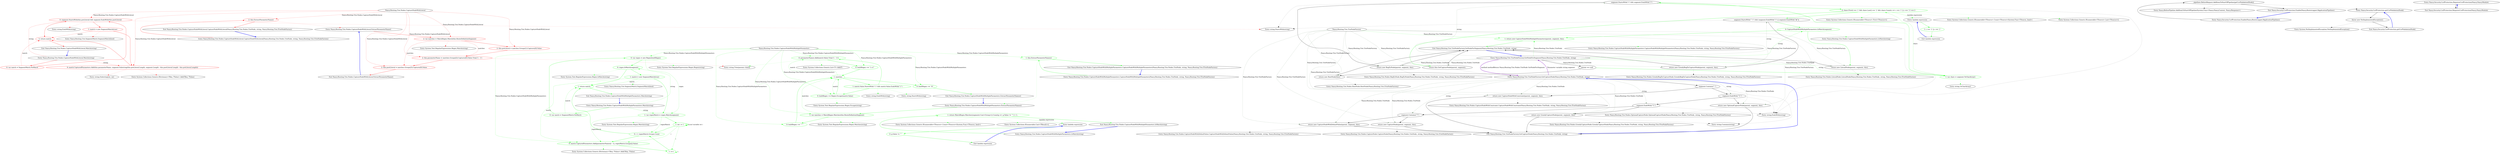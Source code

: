 digraph  {
n23 [label="Nancy.Routing.Trie.Nodes.CaptureNodeWithLiteral", span=""];
n0 [cluster="Nancy.Routing.Trie.Nodes.CaptureNodeWithLiteral.CaptureNodeWithLiteral(Nancy.Routing.Trie.Nodes.TrieNode, string, Nancy.Routing.Trie.ITrieNodeFactory)", label="Entry Nancy.Routing.Trie.Nodes.CaptureNodeWithLiteral.CaptureNodeWithLiteral(Nancy.Routing.Trie.Nodes.TrieNode, string, Nancy.Routing.Trie.ITrieNodeFactory)", span="26-26"];
n1 [cluster="Nancy.Routing.Trie.Nodes.CaptureNodeWithLiteral.CaptureNodeWithLiteral(Nancy.Routing.Trie.Nodes.TrieNode, string, Nancy.Routing.Trie.ITrieNodeFactory)", color=red, community=0, label="2: this.ExtractParameterName()", span="29-29"];
n2 [cluster="Nancy.Routing.Trie.Nodes.CaptureNodeWithLiteral.CaptureNodeWithLiteral(Nancy.Routing.Trie.Nodes.TrieNode, string, Nancy.Routing.Trie.ITrieNodeFactory)", label="Exit Nancy.Routing.Trie.Nodes.CaptureNodeWithLiteral.CaptureNodeWithLiteral(Nancy.Routing.Trie.Nodes.TrieNode, string, Nancy.Routing.Trie.ITrieNodeFactory)", span="26-26"];
n3 [cluster="Nancy.Routing.Trie.Nodes.CaptureNodeWithLiteral.ExtractParameterName()", label="Entry Nancy.Routing.Trie.Nodes.CaptureNodeWithLiteral.ExtractParameterName()", span="51-51"];
n4 [cluster="Nancy.Routing.Trie.Nodes.CaptureNodeWithLiteral.Match(string)", label="Entry Nancy.Routing.Trie.Nodes.CaptureNodeWithLiteral.Match(string)", span="37-37"];
n5 [cluster="Nancy.Routing.Trie.Nodes.CaptureNodeWithLiteral.Match(string)", color=red, community=0, label="0: var match = SegmentMatch.NoMatch", span="39-39"];
n6 [cluster="Nancy.Routing.Trie.Nodes.CaptureNodeWithLiteral.Match(string)", color=red, community=0, label="0: segment.StartsWith(this.preLiteral) && segment.EndsWith(this.postLiteral)", span="40-40"];
n8 [cluster="Nancy.Routing.Trie.Nodes.CaptureNodeWithLiteral.Match(string)", color=red, community=0, label="0: match.CapturedParameters.Add(this.parameterName, segment.Substring(this.preLiteral.Length, segment.Length - this.postLiteral.Length - this.preLiteral.Length))", span="43-43"];
n9 [cluster="Nancy.Routing.Trie.Nodes.CaptureNodeWithLiteral.Match(string)", color=red, community=0, label="2: return match;", span="45-45"];
n7 [cluster="Nancy.Routing.Trie.Nodes.CaptureNodeWithLiteral.Match(string)", color=red, community=0, label="1: match = new SegmentMatch(true)", span="42-42"];
n11 [cluster="string.StartsWith(string)", label="Entry string.StartsWith(string)", span="0-0"];
n12 [cluster="string.EndsWith(string)", label="Entry string.EndsWith(string)", span="0-0"];
n13 [cluster="Nancy.Routing.Trie.SegmentMatch.SegmentMatch(bool)", label="Entry Nancy.Routing.Trie.SegmentMatch.SegmentMatch(bool)", span="26-26"];
n14 [cluster="string.Substring(int, int)", label="Entry string.Substring(int, int)", span="0-0"];
n15 [cluster="System.Collections.Generic.IDictionary<TKey, TValue>.Add(TKey, TValue)", label="Entry System.Collections.Generic.IDictionary<TKey, TValue>.Add(TKey, TValue)", span="0-0"];
n10 [cluster="Nancy.Routing.Trie.Nodes.CaptureNodeWithLiteral.Match(string)", label="Exit Nancy.Routing.Trie.Nodes.CaptureNodeWithLiteral.Match(string)", span="37-37"];
n16 [cluster="Nancy.Routing.Trie.Nodes.CaptureNodeWithLiteral.ExtractParameterName()", color=red, community=0, label="2: var matches = MatchRegex.Match(this.RouteDefinitionSegment)", span="53-53"];
n17 [cluster="Nancy.Routing.Trie.Nodes.CaptureNodeWithLiteral.ExtractParameterName()", color=red, community=0, label="2: this.preLiteral = matches.Groups[1].Captures[0].Value", span="54-54"];
n21 [cluster="System.Text.RegularExpressions.Regex.Match(string)", label="Entry System.Text.RegularExpressions.Regex.Match(string)", span="0-0"];
n18 [cluster="Nancy.Routing.Trie.Nodes.CaptureNodeWithLiteral.ExtractParameterName()", color=red, community=0, label="2: this.parameterName = matches.Groups[2].Captures[0].Value.Trim('{', '}')", span="55-55"];
n19 [cluster="Nancy.Routing.Trie.Nodes.CaptureNodeWithLiteral.ExtractParameterName()", color=red, community=0, label="2: this.postLiteral = matches.Groups[3].Captures[0].Value", span="56-56"];
n22 [cluster="string.Trim(params char[])", label="Entry string.Trim(params char[])", span="0-0"];
n20 [cluster="Nancy.Routing.Trie.Nodes.CaptureNodeWithLiteral.ExtractParameterName()", label="Exit Nancy.Routing.Trie.Nodes.CaptureNodeWithLiteral.ExtractParameterName()", span="51-51"];
m0_13 [cluster="Nancy.Routing.Trie.Nodes.CaptureNodeWithMultipleParameters.Match(string)", file="CaptureNodeWithMultipleParameters.cs", label="Entry Nancy.Routing.Trie.Nodes.CaptureNodeWithMultipleParameters.Match(string)", span="41-41"];
m0_14 [cluster="Nancy.Routing.Trie.Nodes.CaptureNodeWithMultipleParameters.Match(string)", color=green, community=0, file="CaptureNodeWithMultipleParameters.cs", label="0: var match = SegmentMatch.NoMatch", span="43-43"];
m0_15 [cluster="Nancy.Routing.Trie.Nodes.CaptureNodeWithMultipleParameters.Match(string)", color=green, community=0, file="CaptureNodeWithMultipleParameters.cs", label="0: var regex = new Regex(builtRegex)", span="44-44"];
m0_23 [cluster="Nancy.Routing.Trie.Nodes.CaptureNodeWithMultipleParameters.Match(string)", color=green, community=0, file="CaptureNodeWithMultipleParameters.cs", label="1: return match;", span="55-55"];
m0_16 [cluster="Nancy.Routing.Trie.Nodes.CaptureNodeWithMultipleParameters.Match(string)", color=green, community=0, file="CaptureNodeWithMultipleParameters.cs", label="0: regex.IsMatch(segment)", span="46-46"];
m0_17 [cluster="Nancy.Routing.Trie.Nodes.CaptureNodeWithMultipleParameters.Match(string)", color=green, community=0, file="CaptureNodeWithMultipleParameters.cs", label="1: match = new SegmentMatch(true)", span="48-48"];
m0_18 [cluster="Nancy.Routing.Trie.Nodes.CaptureNodeWithMultipleParameters.Match(string)", color=green, community=0, file="CaptureNodeWithMultipleParameters.cs", label="1: var regexMatch = regex.Match(segment)", span="49-49"];
m0_19 [cluster="Nancy.Routing.Trie.Nodes.CaptureNodeWithMultipleParameters.Match(string)", color=green, community=0, file="CaptureNodeWithMultipleParameters.cs", label="1: int i = 1", span="50-50"];
m0_20 [cluster="Nancy.Routing.Trie.Nodes.CaptureNodeWithMultipleParameters.Match(string)", color=green, community=0, file="CaptureNodeWithMultipleParameters.cs", label="0: i < regexMatch.Groups.Count", span="50-50"];
m0_21 [cluster="Nancy.Routing.Trie.Nodes.CaptureNodeWithMultipleParameters.Match(string)", color=green, community=0, file="CaptureNodeWithMultipleParameters.cs", label="0: match.CapturedParameters.Add(parameterNames[i - 1], regexMatch.Groups[i].Value)", span="52-52"];
m0_22 [cluster="Nancy.Routing.Trie.Nodes.CaptureNodeWithMultipleParameters.Match(string)", color=green, community=0, file="CaptureNodeWithMultipleParameters.cs", label="1: i++", span="50-50"];
m0_24 [cluster="Nancy.Routing.Trie.Nodes.CaptureNodeWithMultipleParameters.Match(string)", file="CaptureNodeWithMultipleParameters.cs", label="Exit Nancy.Routing.Trie.Nodes.CaptureNodeWithMultipleParameters.Match(string)", span="41-41"];
m0_12 [cluster="Nancy.Routing.Trie.Nodes.CaptureNodeWithMultipleParameters.ExtractParameterNames()", file="CaptureNodeWithMultipleParameters.cs", label="Entry Nancy.Routing.Trie.Nodes.CaptureNodeWithMultipleParameters.ExtractParameterNames()", span="61-61"];
m0_30 [cluster="Nancy.Routing.Trie.Nodes.CaptureNodeWithMultipleParameters.ExtractParameterNames()", color=green, community=0, file="CaptureNodeWithMultipleParameters.cs", label="1: var matches = MatchRegex.Matches(this.RouteDefinitionSegment)", span="63-63"];
m0_31 [cluster="Nancy.Routing.Trie.Nodes.CaptureNodeWithMultipleParameters.ExtractParameterNames()", color=green, community=0, file="CaptureNodeWithMultipleParameters.cs", label="0: builtRegex += ''^''", span="64-64"];
m0_32 [cluster="Nancy.Routing.Trie.Nodes.CaptureNodeWithMultipleParameters.ExtractParameterNames()", color=green, community=0, file="CaptureNodeWithMultipleParameters.cs", label="1: matches", span="65-65"];
m0_36 [cluster="Nancy.Routing.Trie.Nodes.CaptureNodeWithMultipleParameters.ExtractParameterNames()", color=green, community=0, file="CaptureNodeWithMultipleParameters.cs", label="0: builtRegex += Regex.Escape(match.Value)", span="74-74"];
m0_35 [cluster="Nancy.Routing.Trie.Nodes.CaptureNodeWithMultipleParameters.ExtractParameterNames()", color=green, community=0, file="CaptureNodeWithMultipleParameters.cs", label="0: builtRegex += ''(.+)''", span="70-70"];
m0_33 [cluster="Nancy.Routing.Trie.Nodes.CaptureNodeWithMultipleParameters.ExtractParameterNames()", color=green, community=0, file="CaptureNodeWithMultipleParameters.cs", label="1: match.Value.StartsWith(''{'') && match.Value.EndsWith(''}'')", span="67-67"];
m0_37 [cluster="Nancy.Routing.Trie.Nodes.CaptureNodeWithMultipleParameters.ExtractParameterNames()", color=green, community=0, file="CaptureNodeWithMultipleParameters.cs", label="0: builtRegex += ''$''", span="77-77"];
m0_34 [cluster="Nancy.Routing.Trie.Nodes.CaptureNodeWithMultipleParameters.ExtractParameterNames()", color=green, community=0, file="CaptureNodeWithMultipleParameters.cs", label="0: parameterNames.Add(match.Value.Trim('{', '}'))", span="69-69"];
m0_38 [cluster="Nancy.Routing.Trie.Nodes.CaptureNodeWithMultipleParameters.ExtractParameterNames()", file="CaptureNodeWithMultipleParameters.cs", label="Exit Nancy.Routing.Trie.Nodes.CaptureNodeWithMultipleParameters.ExtractParameterNames()", span="61-61"];
m0_26 [cluster="System.Text.RegularExpressions.Regex.IsMatch(string)", file="CaptureNodeWithMultipleParameters.cs", label="Entry System.Text.RegularExpressions.Regex.IsMatch(string)", span="0-0"];
m0_40 [cluster="string.EndsWith(string)", file="CaptureNodeWithMultipleParameters.cs", label="Entry string.EndsWith(string)", span="0-0"];
m0_28 [cluster="System.Text.RegularExpressions.Regex.Match(string)", file="CaptureNodeWithMultipleParameters.cs", label="Entry System.Text.RegularExpressions.Regex.Match(string)", span="0-0"];
m0_42 [cluster="System.Collections.Generic.List<T>.Add(T)", file="CaptureNodeWithMultipleParameters.cs", label="Entry System.Collections.Generic.List<T>.Add(T)", span="0-0"];
m0_39 [cluster="string.StartsWith(string)", file="CaptureNodeWithMultipleParameters.cs", label="Entry string.StartsWith(string)", span="0-0"];
m0_43 [cluster="System.Text.RegularExpressions.Regex.Escape(string)", file="CaptureNodeWithMultipleParameters.cs", label="Entry System.Text.RegularExpressions.Regex.Escape(string)", span="0-0"];
m0_5 [cluster="System.Collections.Generic.IEnumerable<TSource>.Count<TSource>(System.Func<TSource, bool>)", file="CaptureNodeWithMultipleParameters.cs", label="Entry System.Collections.Generic.IEnumerable<TSource>.Count<TSource>(System.Func<TSource, bool>)", span="0-0"];
m0_9 [cluster="Nancy.Routing.Trie.Nodes.CaptureNodeWithMultipleParameters.CaptureNodeWithMultipleParameters(Nancy.Routing.Trie.Nodes.TrieNode, string, Nancy.Routing.Trie.ITrieNodeFactory)", file="CaptureNodeWithMultipleParameters.cs", label="Entry Nancy.Routing.Trie.Nodes.CaptureNodeWithMultipleParameters.CaptureNodeWithMultipleParameters(Nancy.Routing.Trie.Nodes.TrieNode, string, Nancy.Routing.Trie.ITrieNodeFactory)", span="30-30"];
m0_10 [cluster="Nancy.Routing.Trie.Nodes.CaptureNodeWithMultipleParameters.CaptureNodeWithMultipleParameters(Nancy.Routing.Trie.Nodes.TrieNode, string, Nancy.Routing.Trie.ITrieNodeFactory)", color=green, community=0, file="CaptureNodeWithMultipleParameters.cs", label="1: this.ExtractParameterNames()", span="33-33"];
m0_11 [cluster="Nancy.Routing.Trie.Nodes.CaptureNodeWithMultipleParameters.CaptureNodeWithMultipleParameters(Nancy.Routing.Trie.Nodes.TrieNode, string, Nancy.Routing.Trie.ITrieNodeFactory)", file="CaptureNodeWithMultipleParameters.cs", label="Exit Nancy.Routing.Trie.Nodes.CaptureNodeWithMultipleParameters.CaptureNodeWithMultipleParameters(Nancy.Routing.Trie.Nodes.TrieNode, string, Nancy.Routing.Trie.ITrieNodeFactory)", span="30-30"];
m0_25 [cluster="System.Text.RegularExpressions.Regex.Regex(string)", file="CaptureNodeWithMultipleParameters.cs", label="Entry System.Text.RegularExpressions.Regex.Regex(string)", span="0-0"];
m0_4 [cluster="System.Collections.IEnumerable.Cast<TResult>()", file="CaptureNodeWithMultipleParameters.cs", label="Entry System.Collections.IEnumerable.Cast<TResult>()", span="0-0"];
m0_29 [cluster="System.Collections.Generic.IDictionary<TKey, TValue>.Add(TKey, TValue)", file="CaptureNodeWithMultipleParameters.cs", label="Entry System.Collections.Generic.IDictionary<TKey, TValue>.Add(TKey, TValue)", span="0-0"];
m0_27 [cluster="Nancy.Routing.Trie.SegmentMatch.SegmentMatch(bool)", file="CaptureNodeWithMultipleParameters.cs", label="Entry Nancy.Routing.Trie.SegmentMatch.SegmentMatch(bool)", span="26-26"];
m0_6 [cluster="lambda expression", file="CaptureNodeWithMultipleParameters.cs", label="Entry lambda expression", span="19-19"];
m0_7 [cluster="lambda expression", color=green, community=0, file="CaptureNodeWithMultipleParameters.cs", label="0: g.Value != ''''", span="19-19"];
m0_8 [cluster="lambda expression", file="CaptureNodeWithMultipleParameters.cs", label="Exit lambda expression", span="19-19"];
m0_0 [cluster="Nancy.Routing.Trie.Nodes.CaptureNodeWithMultipleParameters.IsMatch(string)", file="CaptureNodeWithMultipleParameters.cs", label="Entry Nancy.Routing.Trie.Nodes.CaptureNodeWithMultipleParameters.IsMatch(string)", span="17-17"];
m0_1 [cluster="Nancy.Routing.Trie.Nodes.CaptureNodeWithMultipleParameters.IsMatch(string)", color=green, community=0, file="CaptureNodeWithMultipleParameters.cs", label="1: return MatchRegex.Matches(segment).Cast<Group>().Count(g => g.Value != '''') > 1;", span="19-19"];
m0_2 [cluster="Nancy.Routing.Trie.Nodes.CaptureNodeWithMultipleParameters.IsMatch(string)", file="CaptureNodeWithMultipleParameters.cs", label="Exit Nancy.Routing.Trie.Nodes.CaptureNodeWithMultipleParameters.IsMatch(string)", span="17-17"];
m0_3 [cluster="System.Text.RegularExpressions.Regex.Matches(string)", file="CaptureNodeWithMultipleParameters.cs", label="Entry System.Text.RegularExpressions.Regex.Matches(string)", span="0-0"];
m0_44 [file="CaptureNodeWithMultipleParameters.cs", label="Nancy.Routing.Trie.Nodes.CaptureNodeWithMultipleParameters", span=""];
m1_6 [cluster="Nancy.BeforePipeline.AddItemToStartOfPipeline(System.Func<Nancy.NancyContext, Nancy.Response>)", file="DefaultRoutePatternMatcherFixture.cs", label="Entry Nancy.BeforePipeline.AddItemToStartOfPipeline(System.Func<Nancy.NancyContext, Nancy.Response>)", span="96-96"];
m1_0 [cluster="Nancy.Security.CsrfProtection.RequiresCsrfProtection(Nancy.NancyModule)", file="DefaultRoutePatternMatcherFixture.cs", label="Entry Nancy.Security.CsrfProtection.RequiresCsrfProtection(Nancy.NancyModule)", span="7-7"];
m1_1 [cluster="Nancy.Security.CsrfProtection.RequiresCsrfProtection(Nancy.NancyModule)", file="DefaultRoutePatternMatcherFixture.cs", label="Exit Nancy.Security.CsrfProtection.RequiresCsrfProtection(Nancy.NancyModule)", span="7-7"];
m1_9 [cluster="System.NotImplementedException.NotImplementedException()", file="DefaultRoutePatternMatcherFixture.cs", label="Entry System.NotImplementedException.NotImplementedException()", span="0-0"];
m1_2 [cluster="Nancy.Security.CsrfProtection.Enable(Nancy.Bootstrapper.IApplicationPipelines)", file="DefaultRoutePatternMatcherFixture.cs", label="Entry Nancy.Security.CsrfProtection.Enable(Nancy.Bootstrapper.IApplicationPipelines)", span="12-12"];
m1_3 [cluster="Nancy.Security.CsrfProtection.Enable(Nancy.Bootstrapper.IApplicationPipelines)", file="DefaultRoutePatternMatcherFixture.cs", label="pipelines.BeforeRequest.AddItemToStartOfPipeline(getCsrfValidationHook())", span="14-14"];
m1_4 [cluster="Nancy.Security.CsrfProtection.Enable(Nancy.Bootstrapper.IApplicationPipelines)", file="DefaultRoutePatternMatcherFixture.cs", label="Exit Nancy.Security.CsrfProtection.Enable(Nancy.Bootstrapper.IApplicationPipelines)", span="12-12"];
m1_5 [cluster="Nancy.Security.CsrfProtection.getCsrfValidationHook()", file="DefaultRoutePatternMatcherFixture.cs", label="Entry Nancy.Security.CsrfProtection.getCsrfValidationHook()", span="17-17"];
m1_7 [cluster="Nancy.Security.CsrfProtection.getCsrfValidationHook()", file="DefaultRoutePatternMatcherFixture.cs", label="throw new NotImplementedException();", span="19-19"];
m1_8 [cluster="Nancy.Security.CsrfProtection.getCsrfValidationHook()", file="DefaultRoutePatternMatcherFixture.cs", label="Exit Nancy.Security.CsrfProtection.getCsrfValidationHook()", span="17-17"];
m3_26 [cluster="Nancy.Routing.Trie.Nodes.LiteralNode.LiteralNode(Nancy.Routing.Trie.Nodes.TrieNode, string, Nancy.Routing.Trie.ITrieNodeFactory)", file="TrieNodeFactory.cs", label="Entry Nancy.Routing.Trie.Nodes.LiteralNode.LiteralNode(Nancy.Routing.Trie.Nodes.TrieNode, string, Nancy.Routing.Trie.ITrieNodeFactory)", span="17-17"];
m3_40 [cluster="string.Contains(string)", file="TrieNodeFactory.cs", label="Entry string.Contains(string)", span="0-0"];
m3_18 [cluster="Nancy.Routing.Trie.Nodes.RegExNode.RegExNode(Nancy.Routing.Trie.Nodes.TrieNode, string, Nancy.Routing.Trie.ITrieNodeFactory)", file="TrieNodeFactory.cs", label="Entry Nancy.Routing.Trie.Nodes.RegExNode.RegExNode(Nancy.Routing.Trie.Nodes.TrieNode, string, Nancy.Routing.Trie.ITrieNodeFactory)", span="21-21"];
m3_21 [cluster="System.Collections.Generic.IEnumerable<TSource>.Count<TSource>(System.Func<TSource, bool>)", file="TrieNodeFactory.cs", label="Entry System.Collections.Generic.IEnumerable<TSource>.Count<TSource>(System.Func<TSource, bool>)", span="0-0"];
m3_14 [cluster="Nancy.Routing.Trie.Nodes.RootNode.RootNode(Nancy.Routing.Trie.ITrieNodeFactory)", file="TrieNodeFactory.cs", label="Entry Nancy.Routing.Trie.Nodes.RootNode.RootNode(Nancy.Routing.Trie.ITrieNodeFactory)", span="21-21"];
m3_23 [cluster="Nancy.Routing.Trie.Nodes.GreedyRegExCaptureNode.GreedyRegExCaptureNode(Nancy.Routing.Trie.Nodes.TrieNode, string, Nancy.Routing.Trie.ITrieNodeFactory)", file="TrieNodeFactory.cs", label="Entry Nancy.Routing.Trie.Nodes.GreedyRegExCaptureNode.GreedyRegExCaptureNode(Nancy.Routing.Trie.Nodes.TrieNode, string, Nancy.Routing.Trie.ITrieNodeFactory)", span="27-27"];
m3_17 [cluster="string.EndsWith(string)", file="TrieNodeFactory.cs", label="Entry string.EndsWith(string)", span="0-0"];
m3_25 [cluster="Nancy.Routing.Trie.Nodes.CaptureNodeWithMultipleParameters.CaptureNodeWithMultipleParameters(Nancy.Routing.Trie.Nodes.TrieNode, string, Nancy.Routing.Trie.ITrieNodeFactory)", file="TrieNodeFactory.cs", label="Entry Nancy.Routing.Trie.Nodes.CaptureNodeWithMultipleParameters.CaptureNodeWithMultipleParameters(Nancy.Routing.Trie.Nodes.TrieNode, string, Nancy.Routing.Trie.ITrieNodeFactory)", span="30-30"];
m3_22 [cluster="Nancy.Routing.Trie.TrieNodeFactory.GetCaptureNode(Nancy.Routing.Trie.Nodes.TrieNode, string)", file="TrieNodeFactory.cs", label="Entry Nancy.Routing.Trie.TrieNodeFactory.GetCaptureNode(Nancy.Routing.Trie.Nodes.TrieNode, string)", span="48-48"];
m3_31 [cluster="Nancy.Routing.Trie.TrieNodeFactory.GetCaptureNode(Nancy.Routing.Trie.Nodes.TrieNode, string)", file="TrieNodeFactory.cs", label="return new CaptureNodeWithConstraint(parent, segment, this);", span="52-52"];
m3_33 [cluster="Nancy.Routing.Trie.TrieNodeFactory.GetCaptureNode(Nancy.Routing.Trie.Nodes.TrieNode, string)", file="TrieNodeFactory.cs", label="return new OptionalCaptureNode(parent, segment, this);", span="57-57"];
m3_35 [cluster="Nancy.Routing.Trie.TrieNodeFactory.GetCaptureNode(Nancy.Routing.Trie.Nodes.TrieNode, string)", file="TrieNodeFactory.cs", label="return new GreedyCaptureNode(parent, segment, this);", span="62-62"];
m3_37 [cluster="Nancy.Routing.Trie.TrieNodeFactory.GetCaptureNode(Nancy.Routing.Trie.Nodes.TrieNode, string)", file="TrieNodeFactory.cs", label="return new CaptureNodeWithDefaultValue(parent, segment, this);", span="67-67"];
m3_38 [cluster="Nancy.Routing.Trie.TrieNodeFactory.GetCaptureNode(Nancy.Routing.Trie.Nodes.TrieNode, string)", file="TrieNodeFactory.cs", label="return new CaptureNode(parent, segment, this);", span="70-70"];
m3_30 [cluster="Nancy.Routing.Trie.TrieNodeFactory.GetCaptureNode(Nancy.Routing.Trie.Nodes.TrieNode, string)", file="TrieNodeFactory.cs", label="segment.Contains('':'')", span="50-50"];
m3_32 [cluster="Nancy.Routing.Trie.TrieNodeFactory.GetCaptureNode(Nancy.Routing.Trie.Nodes.TrieNode, string)", file="TrieNodeFactory.cs", label="segment.EndsWith(''?}'')", span="55-55"];
m3_34 [cluster="Nancy.Routing.Trie.TrieNodeFactory.GetCaptureNode(Nancy.Routing.Trie.Nodes.TrieNode, string)", file="TrieNodeFactory.cs", label="segment.EndsWith(''*}'')", span="60-60"];
m3_36 [cluster="Nancy.Routing.Trie.TrieNodeFactory.GetCaptureNode(Nancy.Routing.Trie.Nodes.TrieNode, string)", file="TrieNodeFactory.cs", label="segment.Contains(''?'')", span="65-65"];
m3_39 [cluster="Nancy.Routing.Trie.TrieNodeFactory.GetCaptureNode(Nancy.Routing.Trie.Nodes.TrieNode, string)", file="TrieNodeFactory.cs", label="Exit Nancy.Routing.Trie.TrieNodeFactory.GetCaptureNode(Nancy.Routing.Trie.Nodes.TrieNode, string)", span="48-48"];
m3_24 [cluster="Nancy.Routing.Trie.Nodes.CaptureNodeWithMultipleParameters.IsMatch(string)", file="TrieNodeFactory.cs", label="Entry Nancy.Routing.Trie.Nodes.CaptureNodeWithMultipleParameters.IsMatch(string)", span="17-17"];
m3_45 [cluster="Nancy.Routing.Trie.Nodes.CaptureNode.CaptureNode(Nancy.Routing.Trie.Nodes.TrieNode, string, Nancy.Routing.Trie.ITrieNodeFactory)", file="TrieNodeFactory.cs", label="Entry Nancy.Routing.Trie.Nodes.CaptureNode.CaptureNode(Nancy.Routing.Trie.Nodes.TrieNode, string, Nancy.Routing.Trie.ITrieNodeFactory)", span="17-17"];
m3_42 [cluster="Nancy.Routing.Trie.Nodes.OptionalCaptureNode.OptionalCaptureNode(Nancy.Routing.Trie.Nodes.TrieNode, string, Nancy.Routing.Trie.ITrieNodeFactory)", file="TrieNodeFactory.cs", label="Entry Nancy.Routing.Trie.Nodes.OptionalCaptureNode.OptionalCaptureNode(Nancy.Routing.Trie.Nodes.TrieNode, string, Nancy.Routing.Trie.ITrieNodeFactory)", span="19-19"];
m3_20 [cluster="System.Collections.Generic.IEnumerable<TSource>.Last<TSource>()", file="TrieNodeFactory.cs", label="Entry System.Collections.Generic.IEnumerable<TSource>.Last<TSource>()", span="0-0"];
m3_19 [cluster="System.Collections.Generic.IEnumerable<TSource>.First<TSource>()", file="TrieNodeFactory.cs", label="Entry System.Collections.Generic.IEnumerable<TSource>.First<TSource>()", span="0-0"];
m3_27 [cluster="lambda expression", file="TrieNodeFactory.cs", label="Entry lambda expression", span="30-30"];
m3_28 [cluster="lambda expression", color=green, community=0, file="TrieNodeFactory.cs", label="1: c == '{' || c == '}'", span="30-30"];
m3_29 [cluster="lambda expression", file="TrieNodeFactory.cs", label="Exit lambda expression", span="30-30"];
m3_41 [cluster="Nancy.Routing.Trie.Nodes.CaptureNodeWithConstraint.CaptureNodeWithConstraint(Nancy.Routing.Trie.Nodes.TrieNode, string, Nancy.Routing.Trie.ITrieNodeFactory)", file="TrieNodeFactory.cs", label="Entry Nancy.Routing.Trie.Nodes.CaptureNodeWithConstraint.CaptureNodeWithConstraint(Nancy.Routing.Trie.Nodes.TrieNode, string, Nancy.Routing.Trie.ITrieNodeFactory)", span="23-23"];
m3_15 [cluster="string.ToCharArray()", file="TrieNodeFactory.cs", label="Entry string.ToCharArray()", span="0-0"];
m3_0 [cluster="Nancy.Routing.Trie.TrieNodeFactory.GetNodeForSegment(Nancy.Routing.Trie.Nodes.TrieNode, string)", file="TrieNodeFactory.cs", label="Entry Nancy.Routing.Trie.TrieNodeFactory.GetNodeForSegment(Nancy.Routing.Trie.Nodes.TrieNode, string)", span="16-16"];
m3_3 [cluster="Nancy.Routing.Trie.TrieNodeFactory.GetNodeForSegment(Nancy.Routing.Trie.Nodes.TrieNode, string)", color=green, community=0, file="TrieNodeFactory.cs", label="1: var chars = segment.ToCharArray()", span="23-23"];
m3_1 [cluster="Nancy.Routing.Trie.TrieNodeFactory.GetNodeForSegment(Nancy.Routing.Trie.Nodes.TrieNode, string)", file="TrieNodeFactory.cs", label="parent == null", span="18-18"];
m3_4 [cluster="Nancy.Routing.Trie.TrieNodeFactory.GetNodeForSegment(Nancy.Routing.Trie.Nodes.TrieNode, string)", file="TrieNodeFactory.cs", label="segment.StartsWith(''('') && segment.EndsWith('')'')", span="25-25"];
m3_6 [cluster="Nancy.Routing.Trie.TrieNodeFactory.GetNodeForSegment(Nancy.Routing.Trie.Nodes.TrieNode, string)", color=green, community=0, file="TrieNodeFactory.cs", label="0: chars.First() == '{' && chars.Last() == '}' && chars.Count(c => c == '{' || c == '}') == 2", span="30-30"];
m3_10 [cluster="Nancy.Routing.Trie.TrieNodeFactory.GetNodeForSegment(Nancy.Routing.Trie.Nodes.TrieNode, string)", color=green, community=0, file="TrieNodeFactory.cs", label="0: CaptureNodeWithMultipleParameters.IsMatch(segment)", span="40-40"];
m3_8 [cluster="Nancy.Routing.Trie.TrieNodeFactory.GetNodeForSegment(Nancy.Routing.Trie.Nodes.TrieNode, string)", file="TrieNodeFactory.cs", label="segment.StartsWith(''^('') && (segment.EndsWith('')'') || segment.EndsWith('')$''))", span="35-35"];
m3_11 [cluster="Nancy.Routing.Trie.TrieNodeFactory.GetNodeForSegment(Nancy.Routing.Trie.Nodes.TrieNode, string)", color=green, community=0, file="TrieNodeFactory.cs", label="1: return new CaptureNodeWithMultipleParameters(parent, segment, this);", span="42-42"];
m3_12 [cluster="Nancy.Routing.Trie.TrieNodeFactory.GetNodeForSegment(Nancy.Routing.Trie.Nodes.TrieNode, string)", file="TrieNodeFactory.cs", label="return new LiteralNode(parent, segment, this);", span="45-45"];
m3_7 [cluster="Nancy.Routing.Trie.TrieNodeFactory.GetNodeForSegment(Nancy.Routing.Trie.Nodes.TrieNode, string)", file="TrieNodeFactory.cs", label="return this.GetCaptureNode(parent, segment);", span="32-32"];
m3_5 [cluster="Nancy.Routing.Trie.TrieNodeFactory.GetNodeForSegment(Nancy.Routing.Trie.Nodes.TrieNode, string)", file="TrieNodeFactory.cs", label="return new RegExNode(parent, segment, this);", span="27-27"];
m3_9 [cluster="Nancy.Routing.Trie.TrieNodeFactory.GetNodeForSegment(Nancy.Routing.Trie.Nodes.TrieNode, string)", file="TrieNodeFactory.cs", label="return new GreedyRegExCaptureNode(parent, segment, this);", span="37-37"];
m3_2 [cluster="Nancy.Routing.Trie.TrieNodeFactory.GetNodeForSegment(Nancy.Routing.Trie.Nodes.TrieNode, string)", file="TrieNodeFactory.cs", label="return new RootNode(this);", span="20-20"];
m3_13 [cluster="Nancy.Routing.Trie.TrieNodeFactory.GetNodeForSegment(Nancy.Routing.Trie.Nodes.TrieNode, string)", file="TrieNodeFactory.cs", label="Exit Nancy.Routing.Trie.TrieNodeFactory.GetNodeForSegment(Nancy.Routing.Trie.Nodes.TrieNode, string)", span="16-16"];
m3_44 [cluster="Nancy.Routing.Trie.Nodes.CaptureNodeWithDefaultValue.CaptureNodeWithDefaultValue(Nancy.Routing.Trie.Nodes.TrieNode, string, Nancy.Routing.Trie.ITrieNodeFactory)", file="TrieNodeFactory.cs", label="Entry Nancy.Routing.Trie.Nodes.CaptureNodeWithDefaultValue.CaptureNodeWithDefaultValue(Nancy.Routing.Trie.Nodes.TrieNode, string, Nancy.Routing.Trie.ITrieNodeFactory)", span="21-21"];
m3_43 [cluster="Nancy.Routing.Trie.Nodes.GreedyCaptureNode.GreedyCaptureNode(Nancy.Routing.Trie.Nodes.TrieNode, string, Nancy.Routing.Trie.ITrieNodeFactory)", file="TrieNodeFactory.cs", label="Entry Nancy.Routing.Trie.Nodes.GreedyCaptureNode.GreedyCaptureNode(Nancy.Routing.Trie.Nodes.TrieNode, string, Nancy.Routing.Trie.ITrieNodeFactory)", span="25-25"];
m3_46 [file="TrieNodeFactory.cs", label="Nancy.Routing.Trie.TrieNodeFactory", span=""];
n23 -> n1  [color=red, key=1, label="Nancy.Routing.Trie.Nodes.CaptureNodeWithLiteral", style=dashed];
n23 -> n6  [color=red, key=1, label="Nancy.Routing.Trie.Nodes.CaptureNodeWithLiteral", style=dashed];
n23 -> n8  [color=red, key=1, label="Nancy.Routing.Trie.Nodes.CaptureNodeWithLiteral", style=dashed];
n23 -> n16  [color=red, key=1, label="Nancy.Routing.Trie.Nodes.CaptureNodeWithLiteral", style=dashed];
n23 -> n17  [color=red, key=1, label="Nancy.Routing.Trie.Nodes.CaptureNodeWithLiteral", style=dashed];
n23 -> n18  [color=red, key=1, label="Nancy.Routing.Trie.Nodes.CaptureNodeWithLiteral", style=dashed];
n23 -> n19  [color=red, key=1, label="Nancy.Routing.Trie.Nodes.CaptureNodeWithLiteral", style=dashed];
n0 -> n1  [color=red, key=0, style=solid];
n1 -> n2  [color=red, key=0, style=solid];
n1 -> n3  [color=red, key=2, style=dotted];
n2 -> n0  [color=blue, key=0, style=bold];
n3 -> n16  [color=red, key=0, style=solid];
n4 -> n5  [color=red, key=0, style=solid];
n4 -> n6  [color=red, key=1, label=string, style=dashed];
n4 -> n8  [color=red, key=1, label=string, style=dashed];
n5 -> n6  [color=red, key=0, style=solid];
n5 -> n9  [color=red, key=1, label=match, style=dashed];
n6 -> n7  [color=red, key=0, style=solid];
n6 -> n9  [color=red, key=0, style=solid];
n6 -> n11  [color=red, key=2, style=dotted];
n6 -> n12  [color=red, key=2, style=dotted];
n8 -> n9  [color=red, key=0, style=solid];
n8 -> n14  [color=red, key=2, style=dotted];
n8 -> n15  [color=red, key=2, style=dotted];
n9 -> n10  [color=red, key=0, style=solid];
n7 -> n8  [color=red, key=0, style=solid];
n7 -> n13  [color=red, key=2, style=dotted];
n7 -> n9  [color=red, key=1, label=match, style=dashed];
n10 -> n4  [color=blue, key=0, style=bold];
n16 -> n17  [color=red, key=0, style=solid];
n16 -> n21  [color=red, key=2, style=dotted];
n16 -> n18  [color=red, key=1, label=matches, style=dashed];
n16 -> n19  [color=red, key=1, label=matches, style=dashed];
n17 -> n18  [color=red, key=0, style=solid];
n18 -> n19  [color=red, key=0, style=solid];
n18 -> n22  [color=red, key=2, style=dotted];
n19 -> n20  [color=red, key=0, style=solid];
n20 -> n3  [color=blue, key=0, style=bold];
m0_13 -> m0_14  [color=green, key=0, style=solid];
m0_13 -> m0_16  [color=green, key=1, label=string, style=dashed];
m0_13 -> m0_18  [color=green, key=1, label=string, style=dashed];
m0_14 -> m0_15  [color=green, key=0, style=solid];
m0_14 -> m0_23  [color=green, key=1, label=match, style=dashed];
m0_15 -> m0_16  [color=green, key=0, style=solid];
m0_15 -> m0_18  [color=green, key=1, label=regex, style=dashed];
m0_15 -> m0_25  [color=green, key=2, style=dotted];
m0_23 -> m0_24  [color=green, key=0, style=solid];
m0_16 -> m0_17  [color=green, key=0, style=solid];
m0_16 -> m0_23  [color=green, key=0, style=solid];
m0_16 -> m0_26  [color=green, key=2, style=dotted];
m0_17 -> m0_18  [color=green, key=0, style=solid];
m0_17 -> m0_23  [color=green, key=1, label=match, style=dashed];
m0_17 -> m0_27  [color=green, key=2, style=dotted];
m0_17 -> m0_21  [color=green, key=1, label=match, style=dashed];
m0_18 -> m0_19  [color=green, key=0, style=solid];
m0_18 -> m0_28  [color=green, key=2, style=dotted];
m0_18 -> m0_20  [color=green, key=1, label=regexMatch, style=dashed];
m0_18 -> m0_21  [color=green, key=1, label=regexMatch, style=dashed];
m0_19 -> m0_21  [color=green, key=1, label=i, style=dashed];
m0_19 -> m0_19  [color=green, key=3, label="Local variable int i", style=bold];
m0_19 -> m0_20  [color=green, key=0, style=solid];
m0_19 -> m0_22  [color=green, key=1, label=i, style=dashed];
m0_20 -> m0_23  [color=green, key=0, style=solid];
m0_20 -> m0_21  [color=green, key=0, style=solid];
m0_21 -> m0_22  [color=green, key=0, style=solid];
m0_21 -> m0_29  [color=green, key=2, style=dotted];
m0_22 -> m0_20  [color=green, key=0, style=solid];
m0_22 -> m0_22  [color=green, key=1, label=i, style=dashed];
m0_24 -> m0_13  [color=blue, key=0, style=bold];
m0_12 -> m0_30  [color=green, key=0, style=solid];
m0_30 -> m0_31  [color=green, key=0, style=solid];
m0_30 -> m0_3  [color=green, key=2, style=dotted];
m0_30 -> m0_32  [color=green, key=1, label=matches, style=dashed];
m0_31 -> m0_32  [color=green, key=0, style=solid];
m0_32 -> m0_33  [color=green, key=0, style=solid];
m0_32 -> m0_37  [color=green, key=0, style=solid];
m0_32 -> m0_34  [color=green, key=1, label=match, style=dashed];
m0_32 -> m0_36  [color=green, key=1, label=match, style=dashed];
m0_36 -> m0_32  [color=green, key=0, style=solid];
m0_36 -> m0_43  [color=green, key=2, style=dotted];
m0_35 -> m0_32  [color=green, key=0, style=solid];
m0_33 -> m0_34  [color=green, key=0, style=solid];
m0_33 -> m0_36  [color=green, key=0, style=solid];
m0_33 -> m0_39  [color=green, key=2, style=dotted];
m0_33 -> m0_40  [color=green, key=2, style=dotted];
m0_37 -> m0_38  [color=green, key=0, style=solid];
m0_34 -> m0_35  [color=green, key=0, style=solid];
m0_34 -> n22  [color=green, key=2, style=dotted];
m0_34 -> m0_42  [color=green, key=2, style=dotted];
m0_38 -> m0_12  [color=blue, key=0, style=bold];
m0_9 -> m0_10  [color=green, key=0, style=solid];
m0_10 -> m0_11  [color=green, key=0, style=solid];
m0_10 -> m0_12  [color=green, key=2, style=dotted];
m0_11 -> m0_9  [color=blue, key=0, style=bold];
m0_6 -> m0_7  [color=green, key=0, style=solid];
m0_7 -> m0_8  [color=green, key=0, style=solid];
m0_8 -> m0_6  [color=blue, key=0, style=bold];
m0_0 -> m0_1  [color=green, key=0, style=solid];
m0_1 -> m0_2  [color=green, key=0, style=solid];
m0_1 -> m0_3  [color=green, key=2, style=dotted];
m0_1 -> m0_4  [color=green, key=2, style=dotted];
m0_1 -> m0_5  [color=green, key=2, style=dotted];
m0_1 -> m0_6  [color=green, key=1, label="lambda expression", style=dashed];
m0_2 -> m0_0  [color=blue, key=0, style=bold];
m0_44 -> m0_10  [color=green, key=1, label="Nancy.Routing.Trie.Nodes.CaptureNodeWithMultipleParameters", style=dashed];
m0_44 -> m0_15  [color=green, key=1, label="Nancy.Routing.Trie.Nodes.CaptureNodeWithMultipleParameters", style=dashed];
m0_44 -> m0_21  [color=green, key=1, label="Nancy.Routing.Trie.Nodes.CaptureNodeWithMultipleParameters", style=dashed];
m0_44 -> m0_30  [color=green, key=1, label="Nancy.Routing.Trie.Nodes.CaptureNodeWithMultipleParameters", style=dashed];
m0_44 -> m0_31  [color=green, key=1, label="Nancy.Routing.Trie.Nodes.CaptureNodeWithMultipleParameters", style=dashed];
m0_44 -> m0_37  [color=green, key=1, label="Nancy.Routing.Trie.Nodes.CaptureNodeWithMultipleParameters", style=dashed];
m0_44 -> m0_34  [color=green, key=1, label="Nancy.Routing.Trie.Nodes.CaptureNodeWithMultipleParameters", style=dashed];
m0_44 -> m0_36  [color=green, key=1, label="Nancy.Routing.Trie.Nodes.CaptureNodeWithMultipleParameters", style=dashed];
m0_44 -> m0_35  [color=green, key=1, label="Nancy.Routing.Trie.Nodes.CaptureNodeWithMultipleParameters", style=dashed];
m1_0 -> m1_1  [key=0, style=solid];
m1_1 -> m1_0  [color=blue, key=0, style=bold];
m1_2 -> m1_3  [key=0, style=solid];
m1_3 -> m1_4  [key=0, style=solid];
m1_3 -> m1_5  [key=2, style=dotted];
m1_3 -> m1_6  [key=2, style=dotted];
m1_4 -> m1_2  [color=blue, key=0, style=bold];
m1_5 -> m1_7  [key=0, style=solid];
m1_7 -> m1_8  [key=0, style=solid];
m1_7 -> m1_9  [key=2, style=dotted];
m1_8 -> m1_5  [color=blue, key=0, style=bold];
m3_22 -> m3_0  [color=darkorchid, key=3, label="Parameter variable string segment", style=bold];
m3_22 -> m3_30  [key=0, style=solid];
m3_22 -> m3_31  [color=darkseagreen4, key=1, label="Nancy.Routing.Trie.Nodes.TrieNode", style=dashed];
m3_22 -> m3_32  [color=darkseagreen4, key=1, label=string, style=dashed];
m3_22 -> m3_33  [color=darkseagreen4, key=1, label="Nancy.Routing.Trie.Nodes.TrieNode", style=dashed];
m3_22 -> m3_34  [color=darkseagreen4, key=1, label=string, style=dashed];
m3_22 -> m3_35  [color=darkseagreen4, key=1, label="Nancy.Routing.Trie.Nodes.TrieNode", style=dashed];
m3_22 -> m3_36  [color=darkseagreen4, key=1, label=string, style=dashed];
m3_22 -> m3_37  [color=darkseagreen4, key=1, label="Nancy.Routing.Trie.Nodes.TrieNode", style=dashed];
m3_22 -> m3_38  [color=darkseagreen4, key=1, label="Nancy.Routing.Trie.Nodes.TrieNode", style=dashed];
m3_31 -> m3_39  [key=0, style=solid];
m3_31 -> m3_41  [key=2, style=dotted];
m3_33 -> m3_39  [key=0, style=solid];
m3_33 -> m3_42  [key=2, style=dotted];
m3_35 -> m3_39  [key=0, style=solid];
m3_35 -> m3_43  [key=2, style=dotted];
m3_37 -> m3_39  [key=0, style=solid];
m3_37 -> m3_44  [key=2, style=dotted];
m3_38 -> m3_39  [key=0, style=solid];
m3_38 -> m3_45  [key=2, style=dotted];
m3_30 -> m3_31  [key=0, style=solid];
m3_30 -> m3_32  [key=0, style=solid];
m3_30 -> m3_40  [key=2, style=dotted];
m3_32 -> m3_17  [key=2, style=dotted];
m3_32 -> m3_33  [key=0, style=solid];
m3_32 -> m3_34  [key=0, style=solid];
m3_34 -> m3_17  [key=2, style=dotted];
m3_34 -> m3_35  [key=0, style=solid];
m3_34 -> m3_36  [key=0, style=solid];
m3_36 -> m3_37  [key=0, style=solid];
m3_36 -> m3_38  [key=0, style=solid];
m3_36 -> m3_40  [key=2, style=dotted];
m3_39 -> m3_22  [color=blue, key=0, style=bold];
m3_27 -> m3_28  [color=green, key=0, style=solid];
m3_28 -> m3_29  [color=green, key=0, style=solid];
m3_29 -> m3_27  [color=blue, key=0, style=bold];
m3_0 -> m3_3  [color=green, key=1, label=string, style=dashed];
m3_0 -> m3_10  [color=green, key=1, label=string, style=dashed];
m3_0 -> m3_11  [color=green, key=1, label="Nancy.Routing.Trie.Nodes.TrieNode", style=dashed];
m3_0 -> m3_1  [key=0, style=solid];
m3_0 -> m3_4  [color=darkseagreen4, key=1, label=string, style=dashed];
m3_0 -> m3_5  [color=darkseagreen4, key=1, label="Nancy.Routing.Trie.Nodes.TrieNode", style=dashed];
m3_0 -> m3_7  [color=darkseagreen4, key=1, label="Nancy.Routing.Trie.Nodes.TrieNode", style=dashed];
m3_0 -> m3_8  [color=darkseagreen4, key=1, label=string, style=dashed];
m3_0 -> m3_9  [color=darkseagreen4, key=1, label="Nancy.Routing.Trie.Nodes.TrieNode", style=dashed];
m3_0 -> m3_12  [color=darkseagreen4, key=1, label="Nancy.Routing.Trie.Nodes.TrieNode", style=dashed];
m3_0 -> m3_22  [color=darkorchid, key=3, label="method methodReturn Nancy.Routing.Trie.Nodes.TrieNode GetNodeForSegment", style=bold];
m3_3 -> m3_4  [color=green, key=0, style=solid];
m3_3 -> m3_15  [color=green, key=2, style=dotted];
m3_3 -> m3_6  [color=green, key=1, label=chars, style=dashed];
m3_1 -> m3_3  [color=green, key=0, style=solid];
m3_1 -> m3_2  [key=0, style=solid];
m3_4 -> m3_6  [color=green, key=0, style=solid];
m3_4 -> m3_5  [key=0, style=solid];
m3_4 -> n11  [key=2, style=dotted];
m3_4 -> m3_17  [key=2, style=dotted];
m3_6 -> m3_7  [color=green, key=0, style=solid];
m3_6 -> m3_8  [color=green, key=0, style=solid];
m3_6 -> m3_19  [color=green, key=2, style=dotted];
m3_6 -> m3_20  [color=green, key=2, style=dotted];
m3_6 -> m3_21  [color=green, key=2, style=dotted];
m3_6 -> m3_27  [color=green, key=1, label="lambda expression", style=dashed];
m3_10 -> m3_11  [color=green, key=0, style=solid];
m3_10 -> m3_12  [color=green, key=0, style=solid];
m3_10 -> m3_24  [color=green, key=2, style=dotted];
m3_8 -> m3_10  [color=green, key=0, style=solid];
m3_8 -> m3_9  [key=0, style=solid];
m3_8 -> n11  [key=2, style=dotted];
m3_8 -> m3_17  [key=2, style=dotted];
m3_11 -> m3_13  [color=green, key=0, style=solid];
m3_11 -> m3_25  [color=green, key=2, style=dotted];
m3_12 -> m3_13  [key=0, style=solid];
m3_12 -> m3_26  [key=2, style=dotted];
m3_7 -> m3_13  [key=0, style=solid];
m3_7 -> m3_22  [key=2, style=dotted];
m3_5 -> m3_13  [key=0, style=solid];
m3_5 -> m3_18  [key=2, style=dotted];
m3_9 -> m3_13  [key=0, style=solid];
m3_9 -> m3_23  [key=2, style=dotted];
m3_2 -> m3_13  [key=0, style=solid];
m3_2 -> m3_14  [key=2, style=dotted];
m3_13 -> m3_0  [color=blue, key=0, style=bold];
m3_46 -> m3_11  [color=green, key=1, label="Nancy.Routing.Trie.TrieNodeFactory", style=dashed];
m3_46 -> m3_12  [color=darkseagreen4, key=1, label="Nancy.Routing.Trie.TrieNodeFactory", style=dashed];
m3_46 -> m3_2  [color=darkseagreen4, key=1, label="Nancy.Routing.Trie.TrieNodeFactory", style=dashed];
m3_46 -> m3_5  [color=darkseagreen4, key=1, label="Nancy.Routing.Trie.TrieNodeFactory", style=dashed];
m3_46 -> m3_7  [color=darkseagreen4, key=1, label="Nancy.Routing.Trie.TrieNodeFactory", style=dashed];
m3_46 -> m3_9  [color=darkseagreen4, key=1, label="Nancy.Routing.Trie.TrieNodeFactory", style=dashed];
m3_46 -> m3_31  [color=darkseagreen4, key=1, label="Nancy.Routing.Trie.TrieNodeFactory", style=dashed];
m3_46 -> m3_33  [color=darkseagreen4, key=1, label="Nancy.Routing.Trie.TrieNodeFactory", style=dashed];
m3_46 -> m3_35  [color=darkseagreen4, key=1, label="Nancy.Routing.Trie.TrieNodeFactory", style=dashed];
m3_46 -> m3_37  [color=darkseagreen4, key=1, label="Nancy.Routing.Trie.TrieNodeFactory", style=dashed];
m3_46 -> m3_38  [color=darkseagreen4, key=1, label="Nancy.Routing.Trie.TrieNodeFactory", style=dashed];
}
